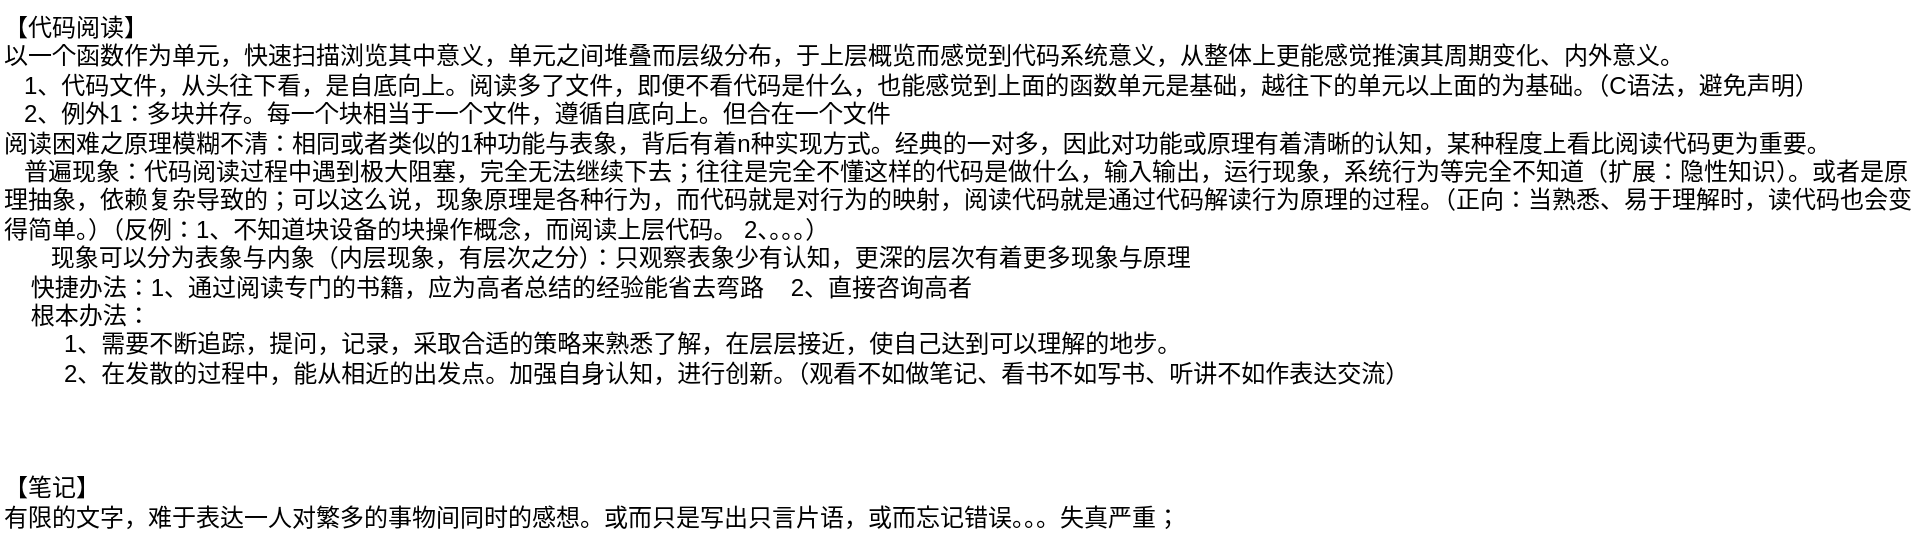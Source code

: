 <mxfile version="22.0.4" type="github">
  <diagram name="第 1 页" id="vBxfCOw4VtbNVdEkCRoJ">
    <mxGraphModel dx="1868" dy="543" grid="1" gridSize="10" guides="1" tooltips="1" connect="1" arrows="1" fold="1" page="1" pageScale="1" pageWidth="827" pageHeight="1169" math="0" shadow="0">
      <root>
        <mxCell id="0" />
        <mxCell id="1" parent="0" />
        <mxCell id="i_PWW9dxf5Eg5eC_iILu-4" value="【代码阅读】&#xa;以一个函数作为单元，快速扫描浏览其中意义，单元之间堆叠而层级分布，于上层概览而感觉到代码系统意义，从整体上更能感觉推演其周期变化、内外意义。&#xa;   1、代码文件，从头往下看，是自底向上。阅读多了文件，即便不看代码是什么，也能感觉到上面的函数单元是基础，越往下的单元以上面的为基础。（C语法，避免声明）&#xa;   2、例外1：多块并存。每一个块相当于一个文件，遵循自底向上。但合在一个文件&#xa;阅读困难之原理模糊不清：相同或者类似的1种功能与表象，背后有着n种实现方式。经典的一对多，因此对功能或原理有着清晰的认知，某种程度上看比阅读代码更为重要。&#xa;   普遍现象：代码阅读过程中遇到极大阻塞，完全无法继续下去；往往是完全不懂这样的代码是做什么，输入输出，运行现象，系统行为等完全不知道（扩展：隐性知识）。或者是原理抽象，依赖复杂导致的；可以这么说，现象原理是各种行为，而代码就是对行为的映射，阅读代码就是通过代码解读行为原理的过程。（正向：当熟悉、易于理解时，读代码也会变得简单。）（反例：1、不知道块设备的块操作概念，而阅读上层代码。 2、。。。）&#xa;       现象可以分为表象与内象（内层现象，有层次之分）：只观察表象少有认知，更深的层次有着更多现象与原理&#xa;    快捷办法：1、通过阅读专门的书籍，应为高者总结的经验能省去弯路    2、直接咨询高者&#xa;    根本办法：&#xa;         1、需要不断追踪，提问，记录，采取合适的策略来熟悉了解，在层层接近，使自己达到可以理解的地步。&#xa;         2、在发散的过程中，能从相近的出发点。加强自身认知，进行创新。（观看不如做笔记、看书不如写书、听讲不如作表达交流）&#xa;&#xa;&#xa;&#xa;【笔记】&#xa;有限的文字，难于表达一人对繁多的事物间同时的感想。或而只是写出只言片语，或而忘记错误。。。失真严重；" style="text;whiteSpace=wrap;" parent="1" vertex="1">
          <mxGeometry x="-80" y="210" width="960" height="230" as="geometry" />
        </mxCell>
      </root>
    </mxGraphModel>
  </diagram>
</mxfile>
